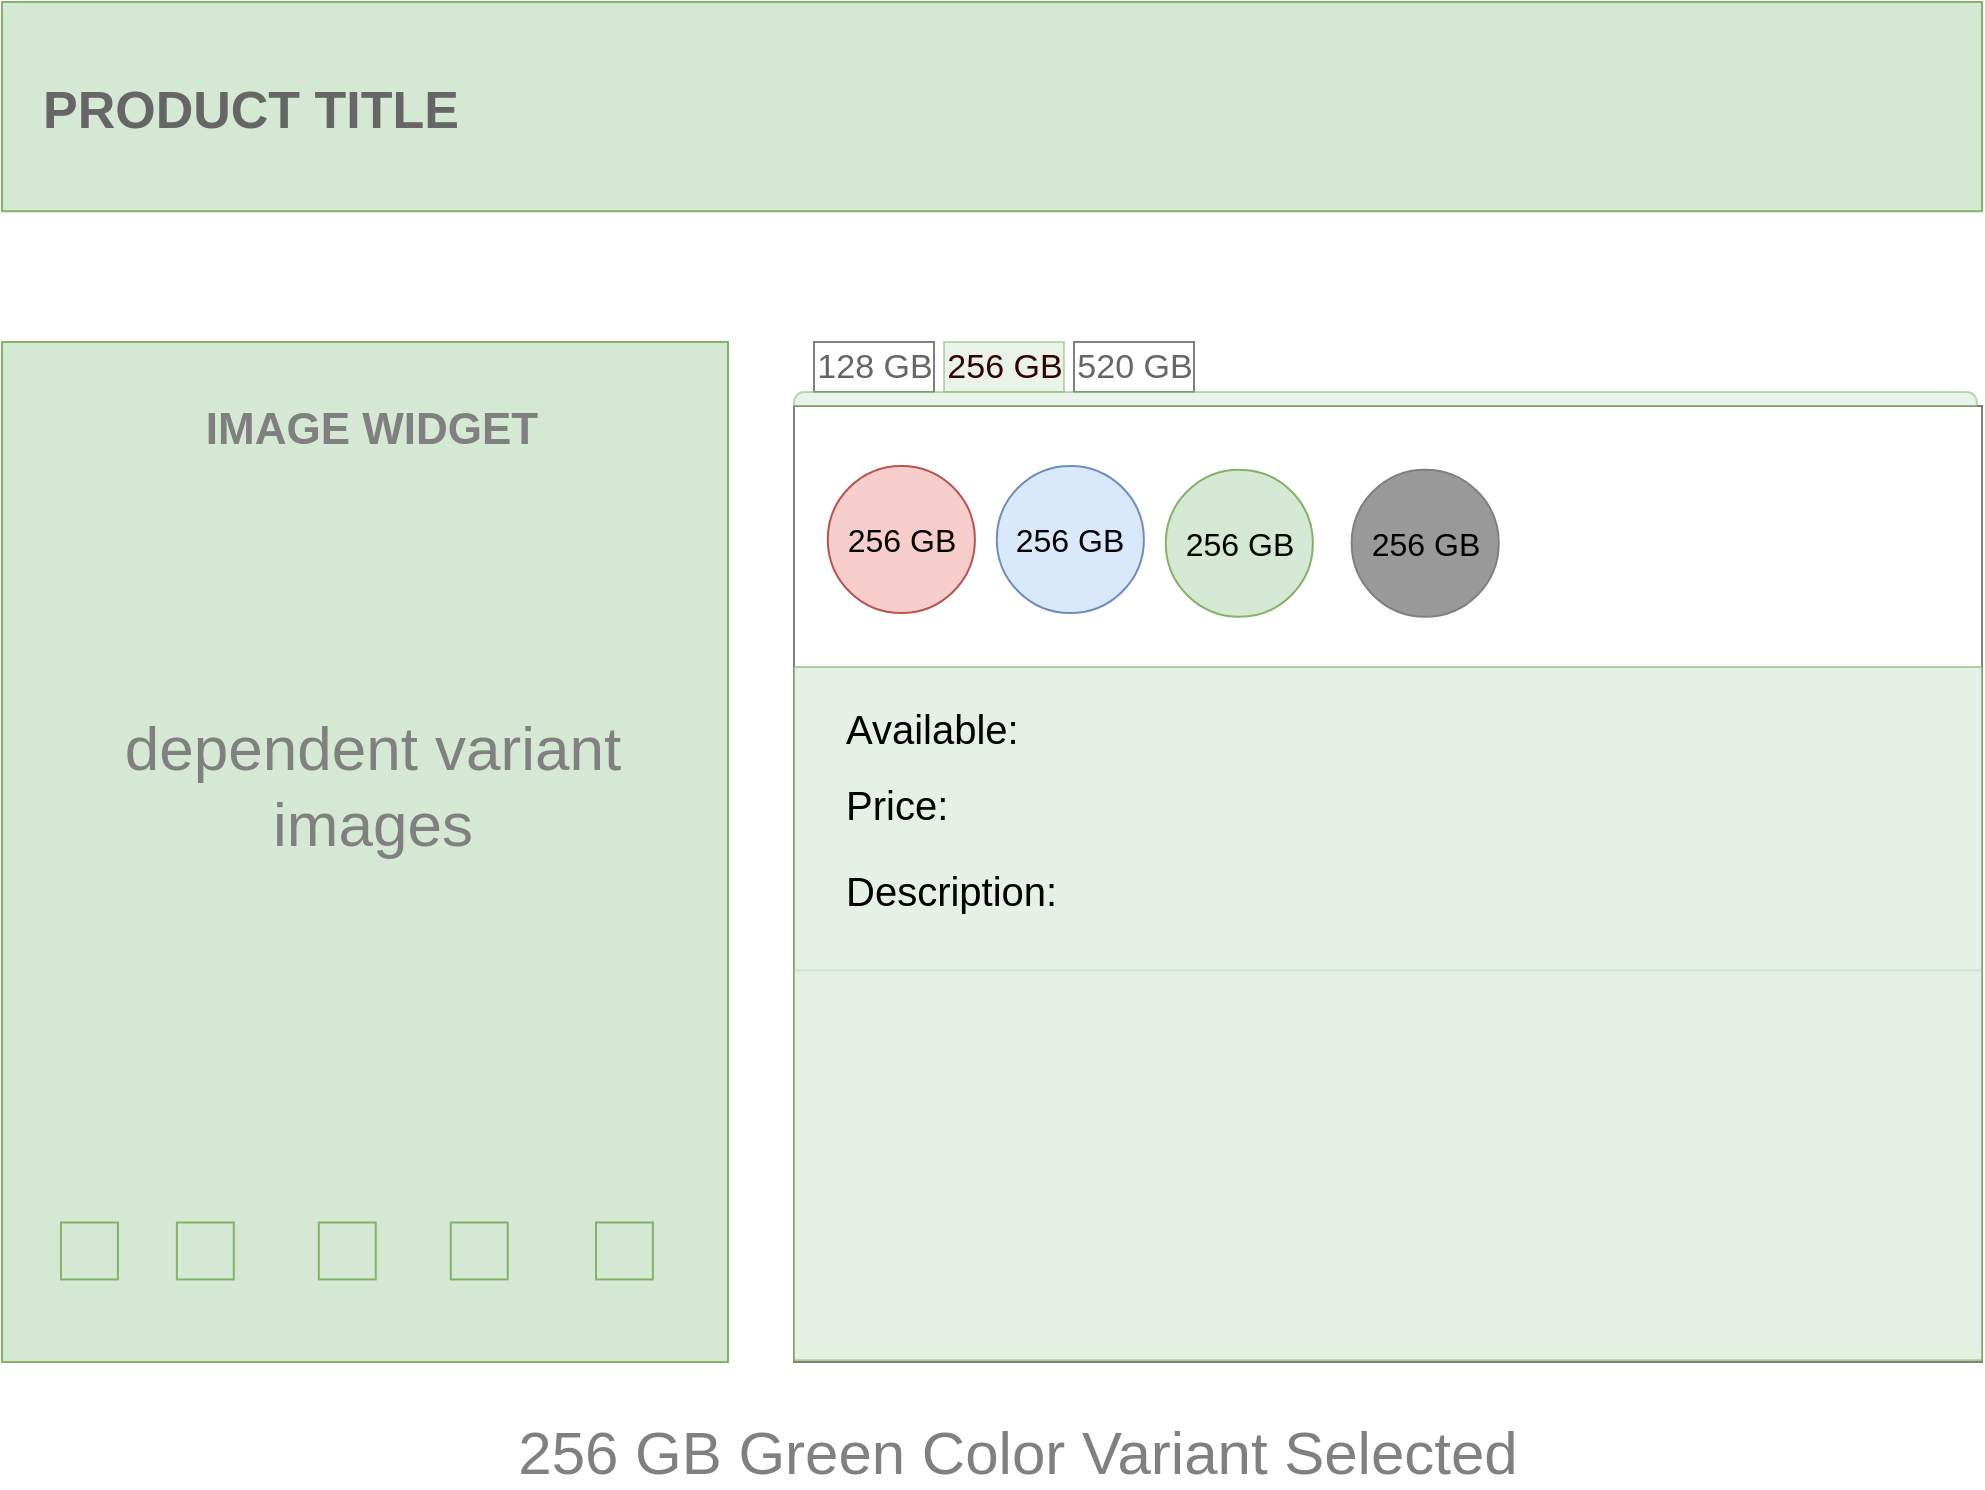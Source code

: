 <mxfile version="20.2.8" type="device"><diagram id="aorlY3HfHDgjCuz9ELik" name="Page-1"><mxGraphModel dx="1478" dy="947" grid="1" gridSize="10" guides="1" tooltips="1" connect="1" arrows="1" fold="1" page="1" pageScale="1" pageWidth="1169" pageHeight="827" math="0" shadow="0"><root><mxCell id="0"/><mxCell id="1" parent="0"/><mxCell id="Gp21GCid7Rn-7zgim2cE-29" value="" style="group" vertex="1" connectable="0" parent="1"><mxGeometry x="82" y="70" width="990" height="690" as="geometry"/></mxCell><mxCell id="Gp21GCid7Rn-7zgim2cE-1" value="" style="rounded=0;whiteSpace=wrap;html=1;fillColor=#d5e8d4;strokeColor=#82b366;" vertex="1" parent="Gp21GCid7Rn-7zgim2cE-29"><mxGeometry width="990" height="104.615" as="geometry"/></mxCell><mxCell id="Gp21GCid7Rn-7zgim2cE-2" value="&lt;b&gt;&lt;font color=&quot;#666666&quot; style=&quot;font-size: 26px;&quot;&gt;PRODUCT TITLE&lt;/font&gt;&lt;/b&gt;" style="text;html=1;strokeColor=none;fillColor=none;align=center;verticalAlign=middle;whiteSpace=wrap;rounded=0;" vertex="1" parent="Gp21GCid7Rn-7zgim2cE-29"><mxGeometry x="16.5" y="27.436" width="214.5" height="52.308" as="geometry"/></mxCell><mxCell id="Gp21GCid7Rn-7zgim2cE-3" value="" style="rounded=0;whiteSpace=wrap;html=1;fillColor=#d5e8d4;strokeColor=#82b366;" vertex="1" parent="Gp21GCid7Rn-7zgim2cE-29"><mxGeometry y="170" width="363" height="510" as="geometry"/></mxCell><mxCell id="Gp21GCid7Rn-7zgim2cE-4" value="&lt;b&gt;&lt;font color=&quot;#808080&quot; style=&quot;font-size: 22px;&quot;&gt;IMAGE WIDGET&lt;/font&gt;&lt;/b&gt;" style="text;html=1;strokeColor=none;fillColor=none;align=center;verticalAlign=middle;whiteSpace=wrap;rounded=0;" vertex="1" parent="Gp21GCid7Rn-7zgim2cE-29"><mxGeometry x="94.05" y="188.308" width="181.5" height="52.308" as="geometry"/></mxCell><mxCell id="Gp21GCid7Rn-7zgim2cE-5" value="" style="whiteSpace=wrap;html=1;aspect=fixed;fillColor=#d5e8d4;strokeColor=#82b366;" vertex="1" parent="Gp21GCid7Rn-7zgim2cE-29"><mxGeometry x="29.5" y="610.256" width="28.462" height="28.462" as="geometry"/></mxCell><mxCell id="Gp21GCid7Rn-7zgim2cE-6" value="" style="whiteSpace=wrap;html=1;aspect=fixed;fillColor=#d5e8d4;strokeColor=#82b366;" vertex="1" parent="Gp21GCid7Rn-7zgim2cE-29"><mxGeometry x="87.45" y="610.256" width="28.462" height="28.462" as="geometry"/></mxCell><mxCell id="Gp21GCid7Rn-7zgim2cE-7" value="" style="whiteSpace=wrap;html=1;aspect=fixed;fillColor=#d5e8d4;strokeColor=#82b366;" vertex="1" parent="Gp21GCid7Rn-7zgim2cE-29"><mxGeometry x="158.4" y="610.256" width="28.462" height="28.462" as="geometry"/></mxCell><mxCell id="Gp21GCid7Rn-7zgim2cE-8" value="" style="whiteSpace=wrap;html=1;aspect=fixed;fillColor=#d5e8d4;strokeColor=#82b366;" vertex="1" parent="Gp21GCid7Rn-7zgim2cE-29"><mxGeometry x="224.4" y="610.256" width="28.462" height="28.462" as="geometry"/></mxCell><mxCell id="Gp21GCid7Rn-7zgim2cE-9" value="" style="whiteSpace=wrap;html=1;aspect=fixed;fillColor=#d5e8d4;strokeColor=#82b366;" vertex="1" parent="Gp21GCid7Rn-7zgim2cE-29"><mxGeometry x="297" y="610.256" width="28.462" height="28.462" as="geometry"/></mxCell><mxCell id="Gp21GCid7Rn-7zgim2cE-12" value="" style="strokeWidth=1;shadow=0;dashed=0;align=center;html=1;shape=mxgraph.mockup.containers.marginRect2;rectMarginTop=32;opacity=50;" vertex="1" parent="Gp21GCid7Rn-7zgim2cE-29"><mxGeometry x="396" y="170" width="594" height="510" as="geometry"/></mxCell><mxCell id="Gp21GCid7Rn-7zgim2cE-13" value="128 GB" style="strokeColor=inherit;fillColor=inherit;gradientColor=inherit;strokeWidth=1;shadow=0;dashed=0;align=center;html=1;shape=mxgraph.mockup.containers.rrect;rSize=0;fontSize=17;fontColor=#666666;gradientColor=none;opacity=50;" vertex="1" parent="Gp21GCid7Rn-7zgim2cE-12"><mxGeometry width="60" height="25" relative="1" as="geometry"><mxPoint x="10" as="offset"/></mxGeometry></mxCell><mxCell id="Gp21GCid7Rn-7zgim2cE-14" value="&lt;font color=&quot;#330000&quot;&gt;256 GB&lt;/font&gt;" style="strokeWidth=1;shadow=0;dashed=0;align=center;html=1;shape=mxgraph.mockup.containers.rrect;rSize=0;fontSize=17;strokeColor=#82b366;fillColor=#d5e8d4;opacity=50;" vertex="1" parent="Gp21GCid7Rn-7zgim2cE-12"><mxGeometry width="60" height="25" relative="1" as="geometry"><mxPoint x="75" as="offset"/></mxGeometry></mxCell><mxCell id="Gp21GCid7Rn-7zgim2cE-15" value="520 GB" style="strokeColor=inherit;fillColor=inherit;gradientColor=inherit;strokeWidth=1;shadow=0;dashed=0;align=center;html=1;shape=mxgraph.mockup.containers.rrect;rSize=0;fontSize=17;fontColor=#666666;gradientColor=none;opacity=50;" vertex="1" parent="Gp21GCid7Rn-7zgim2cE-12"><mxGeometry width="60" height="25" relative="1" as="geometry"><mxPoint x="140" as="offset"/></mxGeometry></mxCell><mxCell id="Gp21GCid7Rn-7zgim2cE-16" value="" style="strokeWidth=1;shadow=0;dashed=0;align=center;html=1;shape=mxgraph.mockup.containers.topButton;rSize=5;strokeColor=#82b366;fillColor=#d5e8d4;resizeWidth=1;movable=0;deletable=1;opacity=50;" vertex="1" parent="Gp21GCid7Rn-7zgim2cE-12"><mxGeometry width="591.44" height="7" relative="1" as="geometry"><mxPoint y="25" as="offset"/></mxGeometry></mxCell><mxCell id="Gp21GCid7Rn-7zgim2cE-17" value="&lt;font style=&quot;font-size: 16px;&quot;&gt;256 GB&lt;/font&gt;" style="ellipse;whiteSpace=wrap;html=1;aspect=fixed;fillColor=#f8cecc;strokeColor=#b85450;fontSize=16;" vertex="1" parent="Gp21GCid7Rn-7zgim2cE-12"><mxGeometry x="16.898" y="61.944" width="73.558" height="73.558" as="geometry"/></mxCell><mxCell id="Gp21GCid7Rn-7zgim2cE-18" value="&lt;span style=&quot;font-size: 16px;&quot;&gt;256 GB&lt;/span&gt;" style="ellipse;whiteSpace=wrap;html=1;aspect=fixed;fillColor=#dae8fc;strokeColor=#6c8ebf;fontSize=16;" vertex="1" parent="Gp21GCid7Rn-7zgim2cE-12"><mxGeometry x="101.39" y="61.944" width="73.558" height="73.558" as="geometry"/></mxCell><mxCell id="Gp21GCid7Rn-7zgim2cE-21" value="&lt;span style=&quot;font-size: 16px;&quot;&gt;256 GB&lt;/span&gt;" style="ellipse;whiteSpace=wrap;html=1;aspect=fixed;fillColor=#d5e8d4;strokeColor=#82b366;fontSize=16;" vertex="1" parent="Gp21GCid7Rn-7zgim2cE-12"><mxGeometry x="185.881" y="63.833" width="73.558" height="73.558" as="geometry"/></mxCell><mxCell id="Gp21GCid7Rn-7zgim2cE-22" value="&lt;span style=&quot;font-size: 16px;&quot;&gt;256 GB&lt;/span&gt;" style="ellipse;whiteSpace=wrap;html=1;aspect=fixed;fillColor=#999999;strokeColor=#808080;fontSize=16;" vertex="1" parent="Gp21GCid7Rn-7zgim2cE-12"><mxGeometry x="278.822" y="63.833" width="73.558" height="73.558" as="geometry"/></mxCell><mxCell id="Gp21GCid7Rn-7zgim2cE-23" value="" style="rounded=0;whiteSpace=wrap;html=1;strokeColor=#82b366;fontSize=9;fillColor=#d5e8d4;opacity=60;" vertex="1" parent="Gp21GCid7Rn-7zgim2cE-12"><mxGeometry y="162.5" width="594" height="346.667" as="geometry"/></mxCell><mxCell id="Gp21GCid7Rn-7zgim2cE-25" value="&lt;font style=&quot;font-size: 20px;&quot;&gt;Available:&amp;nbsp;&lt;/font&gt;" style="text;html=1;strokeColor=none;fillColor=none;align=left;verticalAlign=middle;whiteSpace=wrap;rounded=0;fontSize=20;opacity=60;" vertex="1" parent="Gp21GCid7Rn-7zgim2cE-12"><mxGeometry x="23.555" y="164.444" width="101.39" height="56.667" as="geometry"/></mxCell><mxCell id="Gp21GCid7Rn-7zgim2cE-26" value="&lt;font style=&quot;font-size: 20px;&quot;&gt;Price:&amp;nbsp;&lt;/font&gt;" style="text;html=1;strokeColor=none;fillColor=none;align=left;verticalAlign=middle;whiteSpace=wrap;rounded=0;fontSize=20;opacity=60;" vertex="1" parent="Gp21GCid7Rn-7zgim2cE-12"><mxGeometry x="23.555" y="202.222" width="101.39" height="56.667" as="geometry"/></mxCell><mxCell id="Gp21GCid7Rn-7zgim2cE-27" value="&lt;span style=&quot;font-size: 20px;&quot;&gt;Description:&amp;nbsp;&lt;/span&gt;" style="text;html=1;strokeColor=none;fillColor=none;align=left;verticalAlign=middle;whiteSpace=wrap;rounded=0;fontSize=20;opacity=60;" vertex="1" parent="Gp21GCid7Rn-7zgim2cE-12"><mxGeometry x="23.555" y="245.667" width="118.288" height="56.667" as="geometry"/></mxCell><mxCell id="Gp21GCid7Rn-7zgim2cE-28" value="" style="rounded=0;whiteSpace=wrap;html=1;fontSize=12;opacity=20;fillColor=#d5e8d4;strokeColor=#82b366;" vertex="1" parent="Gp21GCid7Rn-7zgim2cE-12"><mxGeometry y="314.167" width="594" height="195.0" as="geometry"/></mxCell><mxCell id="Gp21GCid7Rn-7zgim2cE-24" value="&lt;font color=&quot;#808080&quot; style=&quot;font-size: 31px;&quot;&gt;dependent variant images&lt;/font&gt;" style="text;html=1;strokeColor=none;fillColor=none;align=center;verticalAlign=middle;whiteSpace=wrap;rounded=0;fontSize=9;opacity=60;" vertex="1" parent="Gp21GCid7Rn-7zgim2cE-29"><mxGeometry x="44.55" y="366.154" width="280.5" height="52.308" as="geometry"/></mxCell><mxCell id="Gp21GCid7Rn-7zgim2cE-30" value="&lt;font style=&quot;font-size: 30px;&quot;&gt;256 GB Green Color Variant Selected&lt;/font&gt;" style="text;html=1;strokeColor=none;fillColor=none;align=center;verticalAlign=middle;whiteSpace=wrap;rounded=0;fontSize=20;fontColor=#808080;" vertex="1" parent="1"><mxGeometry x="280" y="780" width="620" height="30" as="geometry"/></mxCell></root></mxGraphModel></diagram></mxfile>